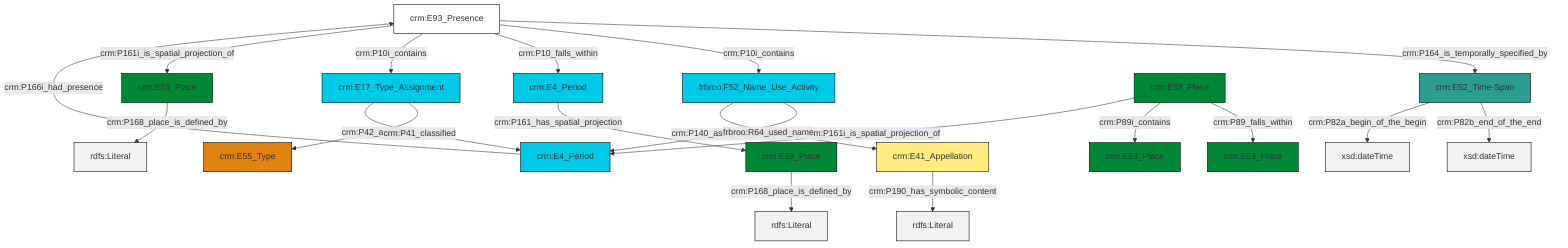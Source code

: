 graph TD
classDef Literal fill:#f2f2f2,stroke:#000000;
classDef CRM_Entity fill:#FFFFFF,stroke:#000000;
classDef Temporal_Entity fill:#00C9E6, stroke:#000000;
classDef Type fill:#E18312, stroke:#000000;
classDef Time-Span fill:#2C9C91, stroke:#000000;
classDef Appellation fill:#FFEB7F, stroke:#000000;
classDef Place fill:#008836, stroke:#000000;
classDef Persistent_Item fill:#B266B2, stroke:#000000;
classDef Conceptual_Object fill:#FFD700, stroke:#000000;
classDef Physical_Thing fill:#D2B48C, stroke:#000000;
classDef Actor fill:#f58aad, stroke:#000000;
classDef PC_Classes fill:#4ce600, stroke:#000000;
classDef Multi fill:#cccccc,stroke:#000000;

0["crm:E93_Presence"]:::CRM_Entity -->|crm:P164_is_temporally_specified_by| 1["crm:E52_Time-Span"]:::Time-Span
0["crm:E93_Presence"]:::CRM_Entity -->|crm:P10i_contains| 2["frbroo:F52_Name_Use_Activity"]:::Temporal_Entity
2["frbroo:F52_Name_Use_Activity"]:::Temporal_Entity -->|crm:P140_assigned_attribute_to| 4["crm:E4_Period"]:::Temporal_Entity
0["crm:E93_Presence"]:::CRM_Entity -->|crm:P10_falls_within| 5["crm:E4_Period"]:::Temporal_Entity
6["crm:E41_Appellation"]:::Appellation -->|crm:P190_has_symbolic_content| 7[rdfs:Literal]:::Literal
8["crm:E53_Place"]:::Place -->|crm:P168_place_is_defined_by| 9[rdfs:Literal]:::Literal
5["crm:E4_Period"]:::Temporal_Entity -->|crm:P161_has_spatial_projection| 10["crm:E53_Place"]:::Place
13["crm:E17_Type_Assignment"]:::Temporal_Entity -->|crm:P42_assigned| 14["crm:E55_Type"]:::Type
10["crm:E53_Place"]:::Place -->|crm:P168_place_is_defined_by| 15[rdfs:Literal]:::Literal
16["crm:E53_Place"]:::Place -->|crm:P89_falls_within| 17["crm:E53_Place"]:::Place
16["crm:E53_Place"]:::Place -->|crm:P89i_contains| 11["crm:E53_Place"]:::Place
4["crm:E4_Period"]:::Temporal_Entity -->|crm:P166i_had_presence| 0["crm:E93_Presence"]:::CRM_Entity
1["crm:E52_Time-Span"]:::Time-Span -->|crm:P82b_end_of_the_end| 21[xsd:dateTime]:::Literal
0["crm:E93_Presence"]:::CRM_Entity -->|crm:P10i_contains| 13["crm:E17_Type_Assignment"]:::Temporal_Entity
13["crm:E17_Type_Assignment"]:::Temporal_Entity -->|crm:P41_classified| 4["crm:E4_Period"]:::Temporal_Entity
16["crm:E53_Place"]:::Place -->|crm:P161i_is_spatial_projection_of| 4["crm:E4_Period"]:::Temporal_Entity
1["crm:E52_Time-Span"]:::Time-Span -->|crm:P82a_begin_of_the_begin| 27[xsd:dateTime]:::Literal
0["crm:E93_Presence"]:::CRM_Entity -->|crm:P161i_is_spatial_projection_of| 8["crm:E53_Place"]:::Place
2["frbroo:F52_Name_Use_Activity"]:::Temporal_Entity -->|frbroo:R64_used_name| 6["crm:E41_Appellation"]:::Appellation